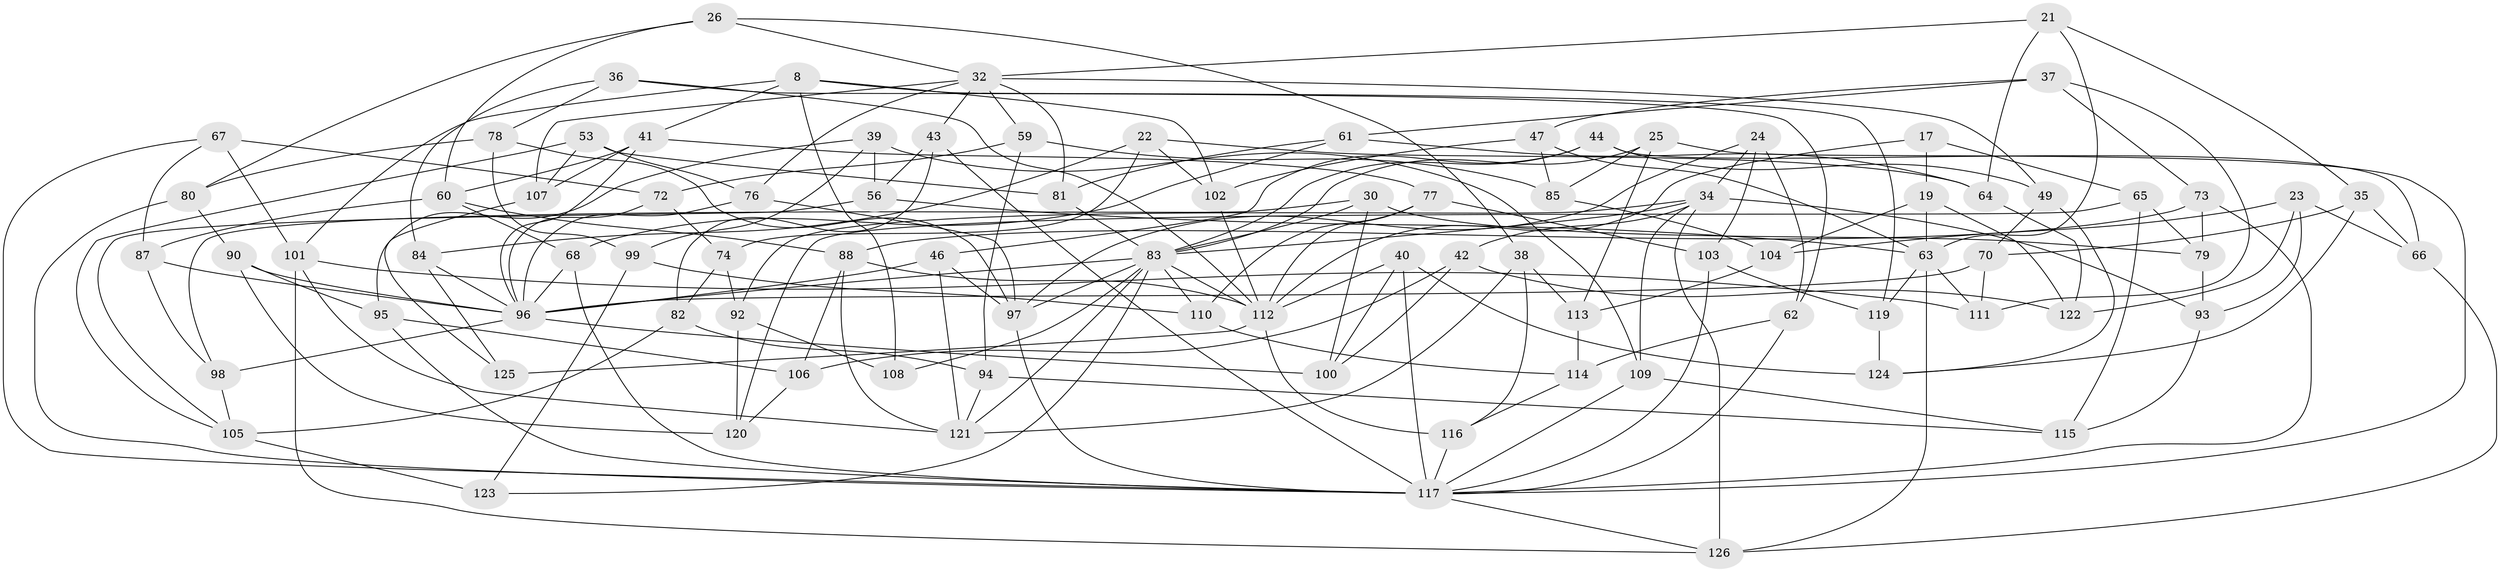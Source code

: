 // original degree distribution, {4: 1.0}
// Generated by graph-tools (version 1.1) at 2025/01/03/04/25 22:01:07]
// undirected, 88 vertices, 200 edges
graph export_dot {
graph [start="1"]
  node [color=gray90,style=filled];
  8 [super="+3"];
  17;
  19;
  21;
  22;
  23;
  24;
  25;
  26;
  30;
  32 [super="+11+20"];
  34 [super="+14+27"];
  35;
  36;
  37;
  38;
  39;
  40;
  41 [super="+2"];
  42;
  43;
  44;
  46;
  47;
  49;
  53;
  56;
  59;
  60 [super="+50"];
  61;
  62;
  63 [super="+58"];
  64;
  65;
  66;
  67;
  68;
  70;
  72;
  73;
  74;
  76;
  77;
  78;
  79;
  80;
  81;
  82;
  83 [super="+54+52"];
  84;
  85;
  87;
  88 [super="+15"];
  90;
  92;
  93;
  94;
  95;
  96 [super="+13+57+48"];
  97 [super="+75+29"];
  98;
  99;
  100;
  101 [super="+16"];
  102;
  103;
  104;
  105 [super="+33"];
  106;
  107;
  108;
  109;
  110;
  111;
  112 [super="+10+31+55"];
  113;
  114;
  115;
  116 [super="+45"];
  117 [super="+89+69"];
  119;
  120;
  121 [super="+86+118"];
  122;
  123;
  124;
  125;
  126 [super="+91+28"];
  8 -- 41;
  8 -- 119;
  8 -- 108 [weight=2];
  8 -- 101;
  8 -- 102;
  17 -- 19;
  17 -- 65;
  17 -- 112 [weight=2];
  19 -- 104;
  19 -- 122;
  19 -- 63;
  21 -- 35;
  21 -- 64;
  21 -- 63;
  21 -- 32;
  22 -- 64;
  22 -- 84;
  22 -- 102;
  22 -- 74;
  23 -- 66;
  23 -- 104;
  23 -- 93;
  23 -- 122;
  24 -- 103;
  24 -- 62;
  24 -- 97;
  24 -- 34;
  25 -- 113;
  25 -- 117;
  25 -- 85;
  25 -- 83;
  26 -- 60;
  26 -- 80;
  26 -- 38;
  26 -- 32;
  30 -- 98;
  30 -- 79;
  30 -- 100;
  30 -- 83;
  32 -- 107;
  32 -- 81;
  32 -- 49;
  32 -- 59;
  32 -- 43;
  32 -- 76;
  34 -- 42;
  34 -- 109;
  34 -- 93;
  34 -- 126 [weight=2];
  34 -- 83;
  34 -- 92;
  35 -- 124;
  35 -- 70;
  35 -- 66;
  36 -- 84;
  36 -- 78;
  36 -- 62;
  36 -- 112;
  37 -- 47;
  37 -- 61;
  37 -- 111;
  37 -- 73;
  38 -- 113;
  38 -- 121;
  38 -- 116;
  39 -- 56;
  39 -- 95;
  39 -- 99;
  39 -- 109;
  40 -- 100;
  40 -- 112;
  40 -- 124;
  40 -- 117;
  41 -- 107;
  41 -- 60 [weight=2];
  41 -- 77;
  41 -- 96;
  42 -- 106;
  42 -- 100;
  42 -- 122;
  43 -- 56;
  43 -- 82;
  43 -- 117;
  44 -- 46;
  44 -- 83;
  44 -- 66;
  44 -- 49;
  46 -- 96;
  46 -- 97;
  46 -- 121;
  47 -- 85;
  47 -- 102;
  47 -- 63;
  49 -- 70;
  49 -- 124;
  53 -- 107;
  53 -- 76;
  53 -- 81;
  53 -- 105;
  56 -- 63;
  56 -- 105;
  59 -- 72;
  59 -- 94;
  59 -- 85;
  60 -- 87;
  60 -- 68;
  60 -- 88;
  61 -- 81;
  61 -- 68;
  61 -- 64;
  62 -- 117;
  62 -- 114;
  63 -- 126 [weight=2];
  63 -- 111;
  63 -- 119;
  64 -- 122;
  65 -- 115;
  65 -- 120;
  65 -- 79;
  66 -- 126;
  67 -- 87;
  67 -- 101;
  67 -- 72;
  67 -- 117;
  68 -- 96;
  68 -- 117;
  70 -- 111;
  70 -- 96;
  72 -- 74;
  72 -- 96;
  73 -- 88;
  73 -- 79;
  73 -- 117;
  74 -- 92;
  74 -- 82;
  76 -- 97;
  76 -- 96;
  77 -- 112;
  77 -- 103;
  77 -- 110;
  78 -- 80;
  78 -- 99;
  78 -- 97;
  79 -- 93;
  80 -- 90;
  80 -- 117;
  81 -- 83;
  82 -- 94;
  82 -- 105;
  83 -- 123;
  83 -- 108;
  83 -- 110;
  83 -- 121 [weight=2];
  83 -- 112;
  83 -- 97 [weight=2];
  83 -- 96;
  84 -- 125;
  84 -- 96;
  85 -- 104;
  87 -- 98;
  87 -- 96;
  88 -- 106;
  88 -- 121 [weight=2];
  88 -- 112;
  90 -- 120;
  90 -- 95;
  90 -- 96;
  92 -- 108;
  92 -- 120;
  93 -- 115;
  94 -- 115;
  94 -- 121;
  95 -- 106;
  95 -- 117;
  96 -- 100;
  96 -- 98;
  97 -- 117 [weight=2];
  98 -- 105;
  99 -- 110;
  99 -- 123;
  101 -- 121;
  101 -- 126 [weight=2];
  101 -- 111;
  102 -- 112;
  103 -- 117;
  103 -- 119;
  104 -- 113;
  105 -- 123 [weight=2];
  106 -- 120;
  107 -- 125;
  109 -- 115;
  109 -- 117;
  110 -- 114;
  112 -- 116 [weight=2];
  112 -- 125 [weight=2];
  113 -- 114;
  114 -- 116;
  116 -- 117 [weight=2];
  117 -- 126;
  119 -- 124;
}
